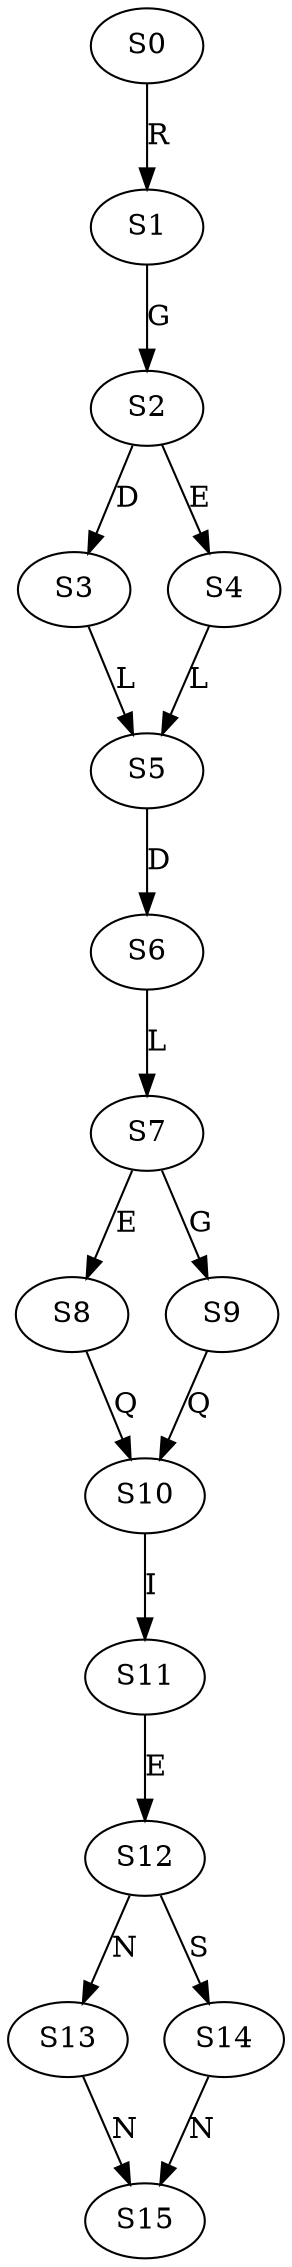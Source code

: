 strict digraph  {
	S0 -> S1 [ label = R ];
	S1 -> S2 [ label = G ];
	S2 -> S3 [ label = D ];
	S2 -> S4 [ label = E ];
	S3 -> S5 [ label = L ];
	S4 -> S5 [ label = L ];
	S5 -> S6 [ label = D ];
	S6 -> S7 [ label = L ];
	S7 -> S8 [ label = E ];
	S7 -> S9 [ label = G ];
	S8 -> S10 [ label = Q ];
	S9 -> S10 [ label = Q ];
	S10 -> S11 [ label = I ];
	S11 -> S12 [ label = E ];
	S12 -> S13 [ label = N ];
	S12 -> S14 [ label = S ];
	S13 -> S15 [ label = N ];
	S14 -> S15 [ label = N ];
}
